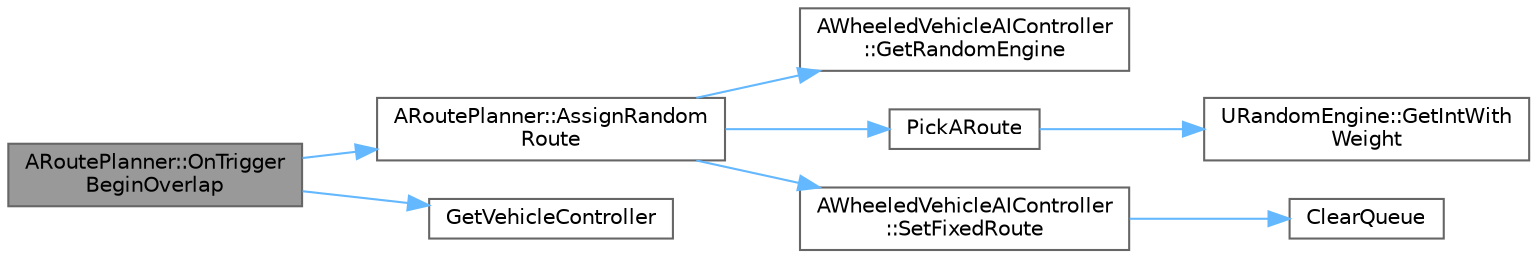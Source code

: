 digraph "ARoutePlanner::OnTriggerBeginOverlap"
{
 // INTERACTIVE_SVG=YES
 // LATEX_PDF_SIZE
  bgcolor="transparent";
  edge [fontname=Helvetica,fontsize=10,labelfontname=Helvetica,labelfontsize=10];
  node [fontname=Helvetica,fontsize=10,shape=box,height=0.2,width=0.4];
  rankdir="LR";
  Node1 [id="Node000001",label="ARoutePlanner::OnTrigger\lBeginOverlap",height=0.2,width=0.4,color="gray40", fillcolor="grey60", style="filled", fontcolor="black",tooltip=" "];
  Node1 -> Node2 [id="edge1_Node000001_Node000002",color="steelblue1",style="solid",tooltip=" "];
  Node2 [id="Node000002",label="ARoutePlanner::AssignRandom\lRoute",height=0.2,width=0.4,color="grey40", fillcolor="white", style="filled",URL="$dc/d0f/classARoutePlanner.html#a92310180fe5bcd5987dc9d7df410b7c1",tooltip=" "];
  Node2 -> Node3 [id="edge2_Node000002_Node000003",color="steelblue1",style="solid",tooltip=" "];
  Node3 [id="Node000003",label="AWheeledVehicleAIController\l::GetRandomEngine",height=0.2,width=0.4,color="grey40", fillcolor="white", style="filled",URL="$dd/dea/classAWheeledVehicleAIController.html#a8cd92423de8bda9544f09752610927d3",tooltip=" "];
  Node2 -> Node4 [id="edge3_Node000002_Node000004",color="steelblue1",style="solid",tooltip=" "];
  Node4 [id="Node000004",label="PickARoute",height=0.2,width=0.4,color="grey40", fillcolor="white", style="filled",URL="$de/d45/RoutePlanner_8cpp.html#acff87aa2ba7cbb8197363d9e11811fc7",tooltip=" "];
  Node4 -> Node5 [id="edge4_Node000004_Node000005",color="steelblue1",style="solid",tooltip=" "];
  Node5 [id="Node000005",label="URandomEngine::GetIntWith\lWeight",height=0.2,width=0.4,color="grey40", fillcolor="white", style="filled",URL="$d2/d4b/classURandomEngine.html#a0131b345a19d79159629c710e3ef3e3b",tooltip=" "];
  Node2 -> Node6 [id="edge5_Node000002_Node000006",color="steelblue1",style="solid",tooltip=" "];
  Node6 [id="Node000006",label="AWheeledVehicleAIController\l::SetFixedRoute",height=0.2,width=0.4,color="grey40", fillcolor="white", style="filled",URL="$dd/dea/classAWheeledVehicleAIController.html#abd1204b5a9676d4d21c172c8f6f0189e",tooltip="Set a fixed route to follow if autopilot is enabled."];
  Node6 -> Node7 [id="edge6_Node000006_Node000007",color="steelblue1",style="solid",tooltip=" "];
  Node7 [id="Node000007",label="ClearQueue",height=0.2,width=0.4,color="grey40", fillcolor="white", style="filled",URL="$d8/de0/WheeledVehicleAIController_8cpp.html#ab9ac127e37ab6847232563c41023b95f",tooltip=" "];
  Node1 -> Node8 [id="edge7_Node000001_Node000008",color="steelblue1",style="solid",tooltip=" "];
  Node8 [id="Node000008",label="GetVehicleController",height=0.2,width=0.4,color="grey40", fillcolor="white", style="filled",URL="$de/d45/RoutePlanner_8cpp.html#a31d5741c4c3fa84473596436bfc74fba",tooltip=" "];
}
